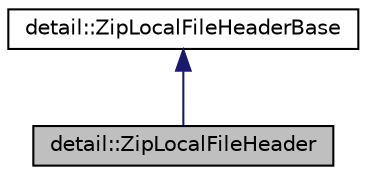 digraph "detail::ZipLocalFileHeader"
{
 // LATEX_PDF_SIZE
  edge [fontname="Helvetica",fontsize="10",labelfontname="Helvetica",labelfontsize="10"];
  node [fontname="Helvetica",fontsize="10",shape=record];
  Node1 [label="detail::ZipLocalFileHeader",height=0.2,width=0.4,color="black", fillcolor="grey75", style="filled", fontcolor="black",tooltip=" "];
  Node2 -> Node1 [dir="back",color="midnightblue",fontsize="10",style="solid",fontname="Helvetica"];
  Node2 [label="detail::ZipLocalFileHeaderBase",height=0.2,width=0.4,color="black", fillcolor="white", style="filled",URL="$structdetail_1_1_zip_local_file_header_base.html",tooltip=" "];
}
